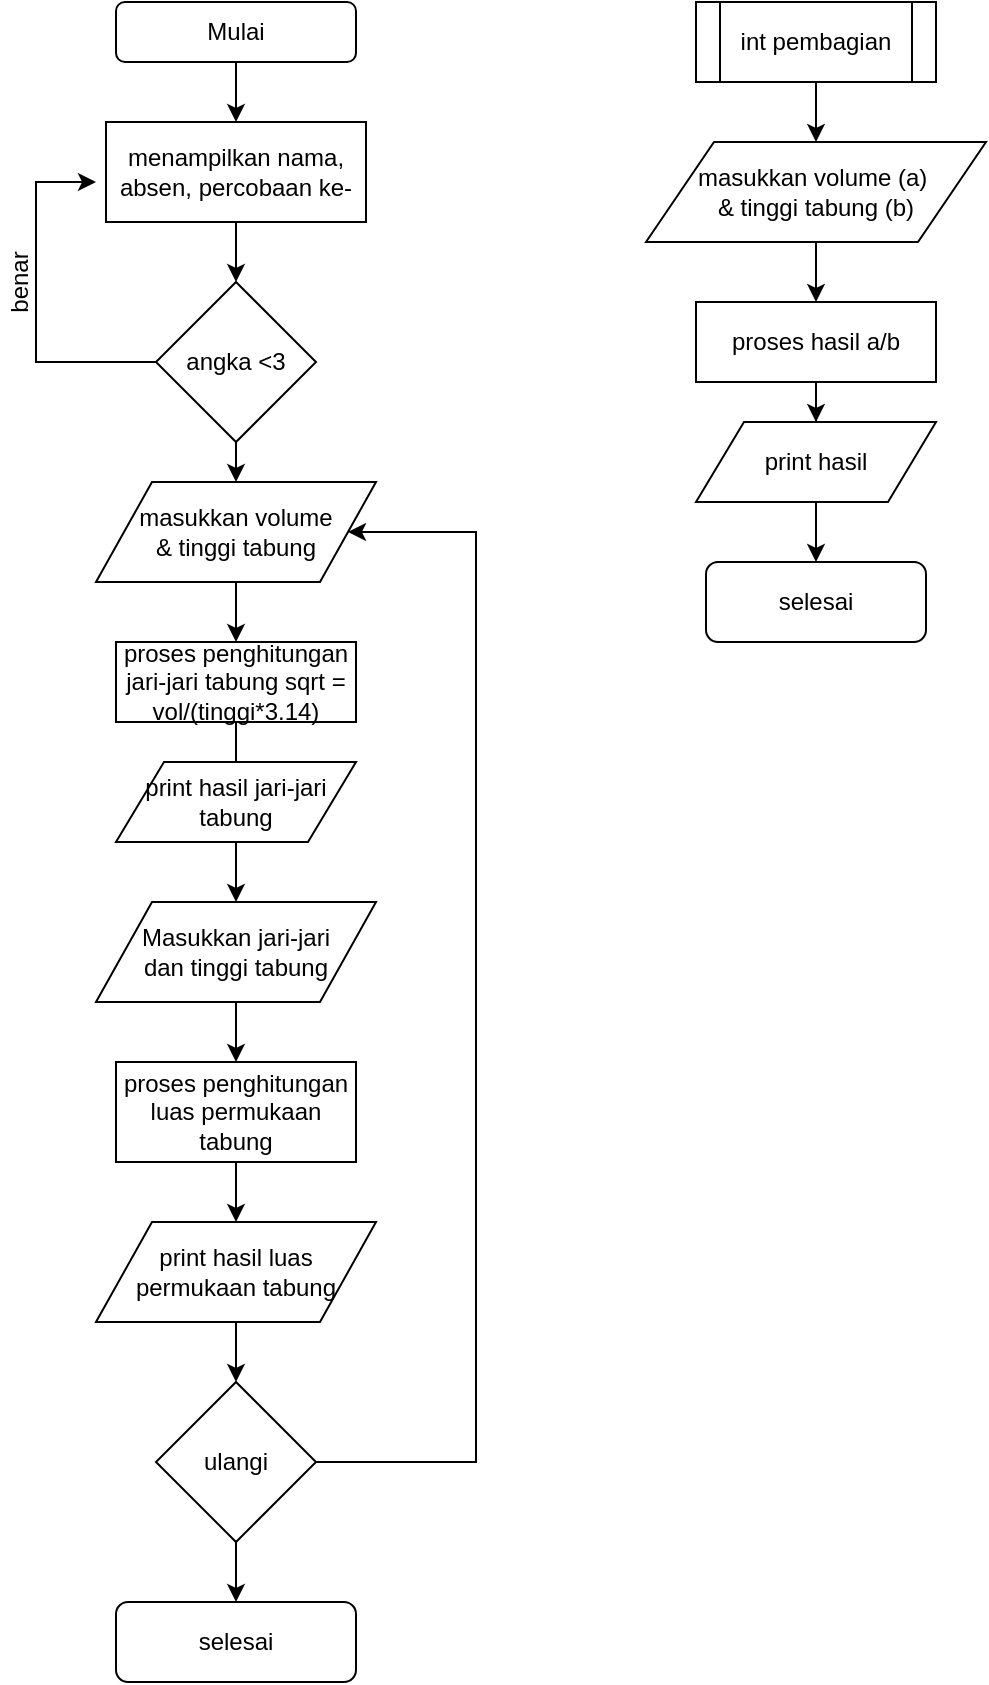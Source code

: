 <mxfile version="12.9.14" type="github">
  <diagram id="ThjVVSDZuOxU2vxRbBm2" name="Halaman-1">
    <mxGraphModel dx="868" dy="482" grid="1" gridSize="10" guides="1" tooltips="1" connect="1" arrows="1" fold="1" page="1" pageScale="1" pageWidth="850" pageHeight="1100" math="0" shadow="0">
      <root>
        <mxCell id="0" />
        <mxCell id="1" parent="0" />
        <mxCell id="2Dfqi70ykLB82hxpKwa3-2" style="edgeStyle=orthogonalEdgeStyle;rounded=0;orthogonalLoop=1;jettySize=auto;html=1;" edge="1" parent="1" source="2Dfqi70ykLB82hxpKwa3-1">
          <mxGeometry relative="1" as="geometry">
            <mxPoint x="330" y="100" as="targetPoint" />
          </mxGeometry>
        </mxCell>
        <mxCell id="2Dfqi70ykLB82hxpKwa3-1" value="Mulai" style="rounded=1;whiteSpace=wrap;html=1;" vertex="1" parent="1">
          <mxGeometry x="270" y="40" width="120" height="30" as="geometry" />
        </mxCell>
        <mxCell id="2Dfqi70ykLB82hxpKwa3-4" style="edgeStyle=orthogonalEdgeStyle;rounded=0;orthogonalLoop=1;jettySize=auto;html=1;" edge="1" parent="1" source="2Dfqi70ykLB82hxpKwa3-3" target="2Dfqi70ykLB82hxpKwa3-5">
          <mxGeometry relative="1" as="geometry">
            <mxPoint x="335" y="180" as="targetPoint" />
          </mxGeometry>
        </mxCell>
        <mxCell id="2Dfqi70ykLB82hxpKwa3-3" value="menampilkan nama, absen, percobaan ke-" style="rounded=0;whiteSpace=wrap;html=1;" vertex="1" parent="1">
          <mxGeometry x="265" y="100" width="130" height="50" as="geometry" />
        </mxCell>
        <mxCell id="2Dfqi70ykLB82hxpKwa3-6" style="edgeStyle=orthogonalEdgeStyle;rounded=0;orthogonalLoop=1;jettySize=auto;html=1;" edge="1" parent="1" source="2Dfqi70ykLB82hxpKwa3-5">
          <mxGeometry relative="1" as="geometry">
            <mxPoint x="260" y="130" as="targetPoint" />
            <Array as="points">
              <mxPoint x="230" y="220" />
              <mxPoint x="230" y="130" />
            </Array>
          </mxGeometry>
        </mxCell>
        <mxCell id="2Dfqi70ykLB82hxpKwa3-11" style="edgeStyle=orthogonalEdgeStyle;rounded=0;orthogonalLoop=1;jettySize=auto;html=1;" edge="1" parent="1" source="2Dfqi70ykLB82hxpKwa3-5">
          <mxGeometry relative="1" as="geometry">
            <mxPoint x="330" y="280" as="targetPoint" />
          </mxGeometry>
        </mxCell>
        <mxCell id="2Dfqi70ykLB82hxpKwa3-5" value="angka &amp;lt;3" style="rhombus;whiteSpace=wrap;html=1;" vertex="1" parent="1">
          <mxGeometry x="290" y="180" width="80" height="80" as="geometry" />
        </mxCell>
        <mxCell id="2Dfqi70ykLB82hxpKwa3-7" value="benar" style="text;html=1;strokeColor=none;fillColor=none;align=center;verticalAlign=middle;whiteSpace=wrap;rounded=0;rotation=-90;" vertex="1" parent="1">
          <mxGeometry x="202" y="170" width="40" height="20" as="geometry" />
        </mxCell>
        <mxCell id="2Dfqi70ykLB82hxpKwa3-13" style="edgeStyle=orthogonalEdgeStyle;rounded=0;orthogonalLoop=1;jettySize=auto;html=1;" edge="1" parent="1" source="2Dfqi70ykLB82hxpKwa3-12">
          <mxGeometry relative="1" as="geometry">
            <mxPoint x="330" y="360" as="targetPoint" />
          </mxGeometry>
        </mxCell>
        <mxCell id="2Dfqi70ykLB82hxpKwa3-12" value="masukkan volume &lt;br&gt;&amp;amp; tinggi tabung" style="shape=parallelogram;perimeter=parallelogramPerimeter;whiteSpace=wrap;html=1;" vertex="1" parent="1">
          <mxGeometry x="260" y="280" width="140" height="50" as="geometry" />
        </mxCell>
        <mxCell id="2Dfqi70ykLB82hxpKwa3-16" style="edgeStyle=orthogonalEdgeStyle;rounded=0;orthogonalLoop=1;jettySize=auto;html=1;" edge="1" parent="1" source="2Dfqi70ykLB82hxpKwa3-15">
          <mxGeometry relative="1" as="geometry">
            <mxPoint x="330" y="440" as="targetPoint" />
          </mxGeometry>
        </mxCell>
        <mxCell id="2Dfqi70ykLB82hxpKwa3-15" value="proses penghitungan jari-jari tabung sqrt = vol/(tinggi*3.14)" style="rounded=0;whiteSpace=wrap;html=1;" vertex="1" parent="1">
          <mxGeometry x="270" y="360" width="120" height="40" as="geometry" />
        </mxCell>
        <mxCell id="2Dfqi70ykLB82hxpKwa3-18" style="edgeStyle=orthogonalEdgeStyle;rounded=0;orthogonalLoop=1;jettySize=auto;html=1;" edge="1" parent="1" source="2Dfqi70ykLB82hxpKwa3-17" target="2Dfqi70ykLB82hxpKwa3-19">
          <mxGeometry relative="1" as="geometry">
            <mxPoint x="330" y="510" as="targetPoint" />
          </mxGeometry>
        </mxCell>
        <mxCell id="2Dfqi70ykLB82hxpKwa3-17" value="print hasil jari-jari tabung" style="shape=parallelogram;perimeter=parallelogramPerimeter;whiteSpace=wrap;html=1;" vertex="1" parent="1">
          <mxGeometry x="270" y="420" width="120" height="40" as="geometry" />
        </mxCell>
        <mxCell id="2Dfqi70ykLB82hxpKwa3-20" style="edgeStyle=orthogonalEdgeStyle;rounded=0;orthogonalLoop=1;jettySize=auto;html=1;" edge="1" parent="1" source="2Dfqi70ykLB82hxpKwa3-19" target="2Dfqi70ykLB82hxpKwa3-21">
          <mxGeometry relative="1" as="geometry">
            <mxPoint x="330" y="580" as="targetPoint" />
          </mxGeometry>
        </mxCell>
        <mxCell id="2Dfqi70ykLB82hxpKwa3-19" value="Masukkan jari-jari &lt;br&gt;dan tinggi tabung" style="shape=parallelogram;perimeter=parallelogramPerimeter;whiteSpace=wrap;html=1;" vertex="1" parent="1">
          <mxGeometry x="260" y="490" width="140" height="50" as="geometry" />
        </mxCell>
        <mxCell id="2Dfqi70ykLB82hxpKwa3-23" style="edgeStyle=orthogonalEdgeStyle;rounded=0;orthogonalLoop=1;jettySize=auto;html=1;" edge="1" parent="1" source="2Dfqi70ykLB82hxpKwa3-21" target="2Dfqi70ykLB82hxpKwa3-22">
          <mxGeometry relative="1" as="geometry" />
        </mxCell>
        <mxCell id="2Dfqi70ykLB82hxpKwa3-21" value="proses penghitungan luas permukaan tabung" style="rounded=0;whiteSpace=wrap;html=1;" vertex="1" parent="1">
          <mxGeometry x="270" y="570" width="120" height="50" as="geometry" />
        </mxCell>
        <mxCell id="2Dfqi70ykLB82hxpKwa3-25" style="edgeStyle=orthogonalEdgeStyle;rounded=0;orthogonalLoop=1;jettySize=auto;html=1;" edge="1" parent="1" source="2Dfqi70ykLB82hxpKwa3-22">
          <mxGeometry relative="1" as="geometry">
            <mxPoint x="330" y="730" as="targetPoint" />
          </mxGeometry>
        </mxCell>
        <mxCell id="2Dfqi70ykLB82hxpKwa3-22" value="print hasil luas permukaan tabung" style="shape=parallelogram;perimeter=parallelogramPerimeter;whiteSpace=wrap;html=1;" vertex="1" parent="1">
          <mxGeometry x="260" y="650" width="140" height="50" as="geometry" />
        </mxCell>
        <mxCell id="2Dfqi70ykLB82hxpKwa3-26" style="edgeStyle=orthogonalEdgeStyle;rounded=0;orthogonalLoop=1;jettySize=auto;html=1;" edge="1" parent="1" source="2Dfqi70ykLB82hxpKwa3-24" target="2Dfqi70ykLB82hxpKwa3-12">
          <mxGeometry relative="1" as="geometry">
            <mxPoint x="450" y="310" as="targetPoint" />
            <Array as="points">
              <mxPoint x="450" y="770" />
              <mxPoint x="450" y="305" />
            </Array>
          </mxGeometry>
        </mxCell>
        <mxCell id="2Dfqi70ykLB82hxpKwa3-27" style="edgeStyle=orthogonalEdgeStyle;rounded=0;orthogonalLoop=1;jettySize=auto;html=1;" edge="1" parent="1" source="2Dfqi70ykLB82hxpKwa3-24" target="2Dfqi70ykLB82hxpKwa3-28">
          <mxGeometry relative="1" as="geometry">
            <mxPoint x="330" y="840" as="targetPoint" />
          </mxGeometry>
        </mxCell>
        <mxCell id="2Dfqi70ykLB82hxpKwa3-24" value="ulangi" style="rhombus;whiteSpace=wrap;html=1;" vertex="1" parent="1">
          <mxGeometry x="290" y="730" width="80" height="80" as="geometry" />
        </mxCell>
        <mxCell id="2Dfqi70ykLB82hxpKwa3-28" value="selesai" style="rounded=1;whiteSpace=wrap;html=1;" vertex="1" parent="1">
          <mxGeometry x="270" y="840" width="120" height="40" as="geometry" />
        </mxCell>
        <mxCell id="2Dfqi70ykLB82hxpKwa3-30" style="edgeStyle=orthogonalEdgeStyle;rounded=0;orthogonalLoop=1;jettySize=auto;html=1;" edge="1" parent="1" source="2Dfqi70ykLB82hxpKwa3-29">
          <mxGeometry relative="1" as="geometry">
            <mxPoint x="620" y="110" as="targetPoint" />
          </mxGeometry>
        </mxCell>
        <mxCell id="2Dfqi70ykLB82hxpKwa3-29" value="int pembagian" style="shape=process;whiteSpace=wrap;html=1;backgroundOutline=1;" vertex="1" parent="1">
          <mxGeometry x="560" y="40" width="120" height="40" as="geometry" />
        </mxCell>
        <mxCell id="2Dfqi70ykLB82hxpKwa3-36" style="edgeStyle=orthogonalEdgeStyle;rounded=0;orthogonalLoop=1;jettySize=auto;html=1;" edge="1" parent="1" source="2Dfqi70ykLB82hxpKwa3-34" target="2Dfqi70ykLB82hxpKwa3-35">
          <mxGeometry relative="1" as="geometry" />
        </mxCell>
        <mxCell id="2Dfqi70ykLB82hxpKwa3-34" value="&lt;span&gt;masukkan volume (a)&amp;nbsp;&lt;/span&gt;&lt;br&gt;&lt;span&gt;&amp;amp; tinggi tabung (b)&lt;/span&gt;" style="shape=parallelogram;perimeter=parallelogramPerimeter;whiteSpace=wrap;html=1;" vertex="1" parent="1">
          <mxGeometry x="535" y="110" width="170" height="50" as="geometry" />
        </mxCell>
        <mxCell id="2Dfqi70ykLB82hxpKwa3-38" style="edgeStyle=orthogonalEdgeStyle;rounded=0;orthogonalLoop=1;jettySize=auto;html=1;" edge="1" parent="1" source="2Dfqi70ykLB82hxpKwa3-35" target="2Dfqi70ykLB82hxpKwa3-39">
          <mxGeometry relative="1" as="geometry">
            <mxPoint x="620" y="250" as="targetPoint" />
          </mxGeometry>
        </mxCell>
        <mxCell id="2Dfqi70ykLB82hxpKwa3-35" value="proses hasil a/b" style="rounded=0;whiteSpace=wrap;html=1;" vertex="1" parent="1">
          <mxGeometry x="560" y="190" width="120" height="40" as="geometry" />
        </mxCell>
        <mxCell id="2Dfqi70ykLB82hxpKwa3-37" style="edgeStyle=orthogonalEdgeStyle;rounded=0;orthogonalLoop=1;jettySize=auto;html=1;exitX=0.5;exitY=1;exitDx=0;exitDy=0;" edge="1" parent="1" source="2Dfqi70ykLB82hxpKwa3-35" target="2Dfqi70ykLB82hxpKwa3-35">
          <mxGeometry relative="1" as="geometry" />
        </mxCell>
        <mxCell id="2Dfqi70ykLB82hxpKwa3-40" style="edgeStyle=orthogonalEdgeStyle;rounded=0;orthogonalLoop=1;jettySize=auto;html=1;" edge="1" parent="1" source="2Dfqi70ykLB82hxpKwa3-39">
          <mxGeometry relative="1" as="geometry">
            <mxPoint x="620" y="320" as="targetPoint" />
          </mxGeometry>
        </mxCell>
        <mxCell id="2Dfqi70ykLB82hxpKwa3-39" value="print hasil" style="shape=parallelogram;perimeter=parallelogramPerimeter;whiteSpace=wrap;html=1;" vertex="1" parent="1">
          <mxGeometry x="560" y="250" width="120" height="40" as="geometry" />
        </mxCell>
        <mxCell id="2Dfqi70ykLB82hxpKwa3-42" value="selesai" style="rounded=1;whiteSpace=wrap;html=1;" vertex="1" parent="1">
          <mxGeometry x="565" y="320" width="110" height="40" as="geometry" />
        </mxCell>
      </root>
    </mxGraphModel>
  </diagram>
</mxfile>
